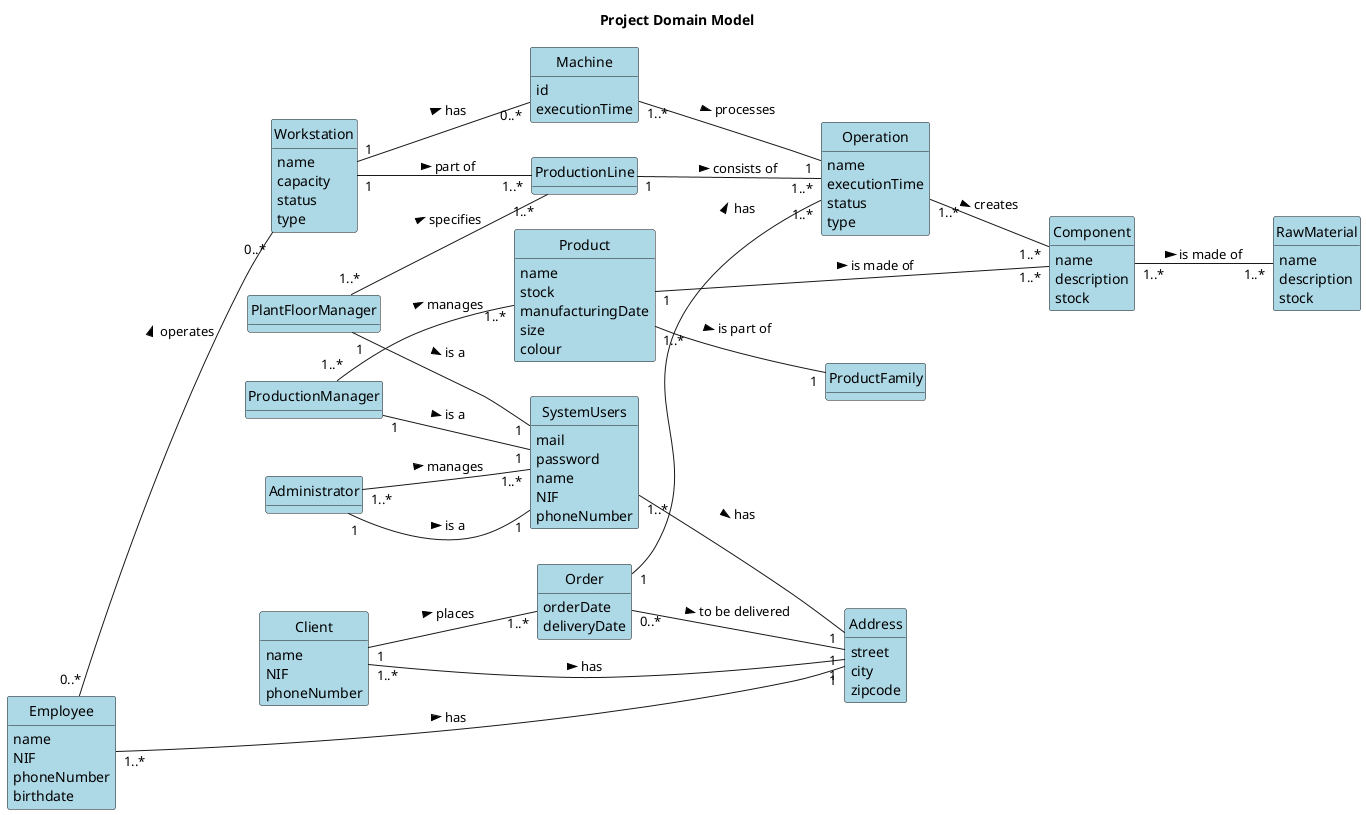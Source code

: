 @startuml
skinparam classBackgroundColor #ADD8E6
skinparam packageStyle rectangle
skinparam shadowing false
skinparam classAttributeIconSize 0
hide circle
hide methods
left to right direction

title Project Domain Model

class ProductionLine{

}
class Administrator{

}
class SystemUsers{
    mail
    password
    name
    NIF
    phoneNumber
}
class PlantFloorManager{

}
class ProductionManager{

}

class RawMaterial {
    name
    description
    stock
}

class Product {
    name
    stock
    manufacturingDate
    size
    colour
}

class Component {
    name
    description
    stock
}

class Machine {
    id
    executionTime
}

class Employee {
    name
    NIF
    phoneNumber
    birthdate
}

class Operation {
    name
    executionTime
    status
    type
}

class Workstation {
    name
    capacity
    status
    type
}

'class Factory {
   ' name
   ' specialty
'}

class Order {
    product(s)
    orderDate
    deliveryDate
}

class Client {
    name
    NIF
    phoneNumber
}

class Address {
    street
    city
    zipcode
}

class ProductFamily {

}

Administrator"1" -- "1" SystemUsers: is a >
ProductionManager"1" -- "1" SystemUsers: is a >
PlantFloorManager"1" -- "1" SystemUsers: is a >
Administrator"1..*" -- "1..*" SystemUsers: manages >
PlantFloorManager"1..*" -- "1..*" ProductionLine: specifies >
Workstation "1" -- "0..*" Machine: has >
ProductionManager "1..*" -- "1..*" Product: manages >
Component "1..*" -- "1..*" RawMaterial: is made of >
Product "1" -- "1..*" Component : is made of >
'Component "1" -- "1..*" Operation : is related to >
'RawMaterial "1" -- "1..*" Operation : is related to >
Operation "1..*" -- "1..*" Component : creates >
Order "1" -- "1..*" Operation : has >
'assumindo que não existem encomendas iguais
Client "1" -- "1..*" Order : places >
Machine "1..*" -- "1" Operation : processes >
Employee "0..*" -- "0..*" Workstation : operates >
Workstation "1" -- "1..*" ProductionLine : part of >
'Factory "1" -- "1..*" Workstation : has >

Client "1..*" -- "1" Address : has >
'Factory "1" -- "1" Address : has >
Order "0..*" -- "1" Address : to be delivered >
Employee "1..*" -- "1" Address : has >
SystemUsers "1..*" -- "1" Address : has >

Product "1..*" -- "1" ProductFamily : is part of >
ProductionLine "1" -- "1..*" Operation : consists of >
@enduml